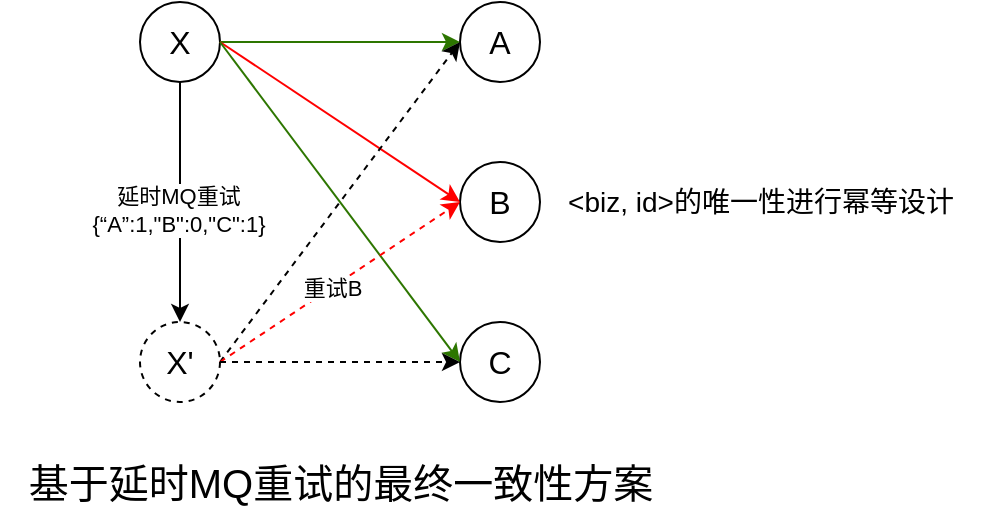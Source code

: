 <mxfile version="21.3.8" type="github">
  <diagram name="第 1 页" id="RvF4JFnmUqcA-O_TM8n8">
    <mxGraphModel dx="1016" dy="771" grid="1" gridSize="10" guides="1" tooltips="1" connect="1" arrows="1" fold="1" page="1" pageScale="1" pageWidth="827" pageHeight="1169" math="0" shadow="0">
      <root>
        <mxCell id="0" />
        <mxCell id="1" parent="0" />
        <mxCell id="TPkWG51owNl1POxs21rs-1" value="&lt;font style=&quot;font-size: 16px;&quot;&gt;A&lt;/font&gt;" style="ellipse;whiteSpace=wrap;html=1;aspect=fixed;" vertex="1" parent="1">
          <mxGeometry x="480" y="240" width="40" height="40" as="geometry" />
        </mxCell>
        <mxCell id="TPkWG51owNl1POxs21rs-3" value="&lt;font style=&quot;font-size: 16px;&quot;&gt;B&lt;/font&gt;" style="ellipse;whiteSpace=wrap;html=1;aspect=fixed;" vertex="1" parent="1">
          <mxGeometry x="480" y="320" width="40" height="40" as="geometry" />
        </mxCell>
        <mxCell id="TPkWG51owNl1POxs21rs-4" value="&lt;font style=&quot;font-size: 16px;&quot;&gt;C&lt;/font&gt;" style="ellipse;whiteSpace=wrap;html=1;aspect=fixed;" vertex="1" parent="1">
          <mxGeometry x="480" y="400" width="40" height="40" as="geometry" />
        </mxCell>
        <mxCell id="TPkWG51owNl1POxs21rs-5" value="&lt;font style=&quot;font-size: 16px;&quot;&gt;X&lt;/font&gt;" style="ellipse;whiteSpace=wrap;html=1;aspect=fixed;" vertex="1" parent="1">
          <mxGeometry x="320" y="240" width="40" height="40" as="geometry" />
        </mxCell>
        <mxCell id="TPkWG51owNl1POxs21rs-6" value="" style="endArrow=classic;html=1;rounded=0;exitX=1;exitY=0.5;exitDx=0;exitDy=0;entryX=0;entryY=0.5;entryDx=0;entryDy=0;fillColor=#60a917;strokeColor=#2D7600;" edge="1" parent="1" source="TPkWG51owNl1POxs21rs-5" target="TPkWG51owNl1POxs21rs-1">
          <mxGeometry width="50" height="50" relative="1" as="geometry">
            <mxPoint x="320" y="450" as="sourcePoint" />
            <mxPoint x="370" y="400" as="targetPoint" />
          </mxGeometry>
        </mxCell>
        <mxCell id="TPkWG51owNl1POxs21rs-7" value="" style="endArrow=classic;html=1;rounded=0;exitX=1;exitY=0.5;exitDx=0;exitDy=0;entryX=0;entryY=0.5;entryDx=0;entryDy=0;strokeColor=#FF0000;" edge="1" parent="1" source="TPkWG51owNl1POxs21rs-5" target="TPkWG51owNl1POxs21rs-3">
          <mxGeometry width="50" height="50" relative="1" as="geometry">
            <mxPoint x="370" y="310" as="sourcePoint" />
            <mxPoint x="490" y="270" as="targetPoint" />
          </mxGeometry>
        </mxCell>
        <mxCell id="TPkWG51owNl1POxs21rs-8" value="" style="endArrow=classic;html=1;rounded=0;exitX=1;exitY=0.5;exitDx=0;exitDy=0;entryX=0;entryY=0.5;entryDx=0;entryDy=0;fillColor=#60a917;strokeColor=#2D7600;" edge="1" parent="1" source="TPkWG51owNl1POxs21rs-5" target="TPkWG51owNl1POxs21rs-4">
          <mxGeometry width="50" height="50" relative="1" as="geometry">
            <mxPoint x="370" y="310" as="sourcePoint" />
            <mxPoint x="490" y="350" as="targetPoint" />
          </mxGeometry>
        </mxCell>
        <mxCell id="TPkWG51owNl1POxs21rs-9" value="&lt;font style=&quot;font-size: 16px;&quot;&gt;X&#39;&lt;/font&gt;" style="ellipse;whiteSpace=wrap;html=1;aspect=fixed;dashed=1;" vertex="1" parent="1">
          <mxGeometry x="320" y="400" width="40" height="40" as="geometry" />
        </mxCell>
        <mxCell id="TPkWG51owNl1POxs21rs-10" value="" style="endArrow=classic;html=1;rounded=0;exitX=0.5;exitY=1;exitDx=0;exitDy=0;entryX=0.5;entryY=0;entryDx=0;entryDy=0;" edge="1" parent="1" source="TPkWG51owNl1POxs21rs-5" target="TPkWG51owNl1POxs21rs-9">
          <mxGeometry width="50" height="50" relative="1" as="geometry">
            <mxPoint x="370" y="270" as="sourcePoint" />
            <mxPoint x="490" y="270" as="targetPoint" />
          </mxGeometry>
        </mxCell>
        <mxCell id="TPkWG51owNl1POxs21rs-11" value="延时MQ重试&lt;br&gt;{“A”:1,&quot;B&quot;:0,&quot;C&quot;:1}" style="edgeLabel;html=1;align=center;verticalAlign=middle;resizable=0;points=[];" vertex="1" connectable="0" parent="TPkWG51owNl1POxs21rs-10">
          <mxGeometry x="0.067" y="-1" relative="1" as="geometry">
            <mxPoint as="offset" />
          </mxGeometry>
        </mxCell>
        <mxCell id="TPkWG51owNl1POxs21rs-12" value="" style="endArrow=classic;html=1;rounded=0;exitX=1;exitY=0.5;exitDx=0;exitDy=0;entryX=0;entryY=0.5;entryDx=0;entryDy=0;dashed=1;" edge="1" parent="1" source="TPkWG51owNl1POxs21rs-9" target="TPkWG51owNl1POxs21rs-1">
          <mxGeometry width="50" height="50" relative="1" as="geometry">
            <mxPoint x="370" y="270" as="sourcePoint" />
            <mxPoint x="490" y="270" as="targetPoint" />
          </mxGeometry>
        </mxCell>
        <mxCell id="TPkWG51owNl1POxs21rs-13" value="" style="endArrow=classic;html=1;rounded=0;exitX=1;exitY=0.5;exitDx=0;exitDy=0;entryX=0;entryY=0.5;entryDx=0;entryDy=0;dashed=1;fillColor=#008a00;strokeColor=#FF0000;" edge="1" parent="1" source="TPkWG51owNl1POxs21rs-9" target="TPkWG51owNl1POxs21rs-3">
          <mxGeometry width="50" height="50" relative="1" as="geometry">
            <mxPoint x="370" y="430" as="sourcePoint" />
            <mxPoint x="490" y="270" as="targetPoint" />
          </mxGeometry>
        </mxCell>
        <mxCell id="TPkWG51owNl1POxs21rs-15" value="重试B" style="edgeLabel;html=1;align=center;verticalAlign=middle;resizable=0;points=[];" vertex="1" connectable="0" parent="TPkWG51owNl1POxs21rs-13">
          <mxGeometry x="-0.069" relative="1" as="geometry">
            <mxPoint as="offset" />
          </mxGeometry>
        </mxCell>
        <mxCell id="TPkWG51owNl1POxs21rs-14" value="" style="endArrow=classic;html=1;rounded=0;exitX=1;exitY=0.5;exitDx=0;exitDy=0;entryX=0;entryY=0.5;entryDx=0;entryDy=0;dashed=1;" edge="1" parent="1" source="TPkWG51owNl1POxs21rs-9" target="TPkWG51owNl1POxs21rs-4">
          <mxGeometry width="50" height="50" relative="1" as="geometry">
            <mxPoint x="370" y="430" as="sourcePoint" />
            <mxPoint x="490" y="350" as="targetPoint" />
          </mxGeometry>
        </mxCell>
        <mxCell id="TPkWG51owNl1POxs21rs-16" value="&lt;font style=&quot;font-size: 14px;&quot;&gt;&amp;lt;biz, id&amp;gt;的唯一性进行幂等设计&lt;/font&gt;" style="text;html=1;align=center;verticalAlign=middle;resizable=0;points=[];autosize=1;strokeColor=none;fillColor=none;" vertex="1" parent="1">
          <mxGeometry x="520" y="325" width="220" height="30" as="geometry" />
        </mxCell>
        <mxCell id="TPkWG51owNl1POxs21rs-17" value="&lt;font style=&quot;font-size: 20px;&quot;&gt;基于延时MQ重试的最终一致性方案&lt;/font&gt;" style="text;html=1;align=center;verticalAlign=middle;resizable=0;points=[];autosize=1;strokeColor=none;fillColor=none;" vertex="1" parent="1">
          <mxGeometry x="250" y="460" width="340" height="40" as="geometry" />
        </mxCell>
      </root>
    </mxGraphModel>
  </diagram>
</mxfile>
